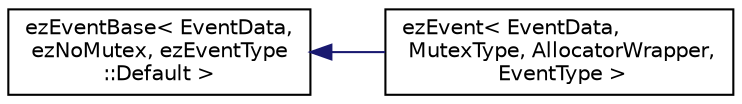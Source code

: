 digraph "Graphical Class Hierarchy"
{
 // LATEX_PDF_SIZE
  edge [fontname="Helvetica",fontsize="10",labelfontname="Helvetica",labelfontsize="10"];
  node [fontname="Helvetica",fontsize="10",shape=record];
  rankdir="LR";
  Node0 [label="ezEventBase\< EventData,\l ezNoMutex, ezEventType\l::Default \>",height=0.2,width=0.4,color="black", fillcolor="white", style="filled",URL="$dd/de2/classez_event_base.htm",tooltip=" "];
  Node0 -> Node1 [dir="back",color="midnightblue",fontsize="10",style="solid",fontname="Helvetica"];
  Node1 [label="ezEvent\< EventData,\l MutexType, AllocatorWrapper,\l EventType \>",height=0.2,width=0.4,color="black", fillcolor="white", style="filled",URL="$d0/daf/classez_event.htm",tooltip=" "];
}
